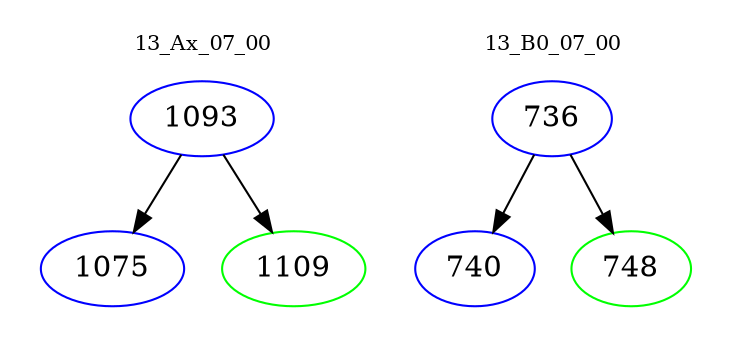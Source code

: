 digraph{
subgraph cluster_0 {
color = white
label = "13_Ax_07_00";
fontsize=10;
T0_1093 [label="1093", color="blue"]
T0_1093 -> T0_1075 [color="black"]
T0_1075 [label="1075", color="blue"]
T0_1093 -> T0_1109 [color="black"]
T0_1109 [label="1109", color="green"]
}
subgraph cluster_1 {
color = white
label = "13_B0_07_00";
fontsize=10;
T1_736 [label="736", color="blue"]
T1_736 -> T1_740 [color="black"]
T1_740 [label="740", color="blue"]
T1_736 -> T1_748 [color="black"]
T1_748 [label="748", color="green"]
}
}
